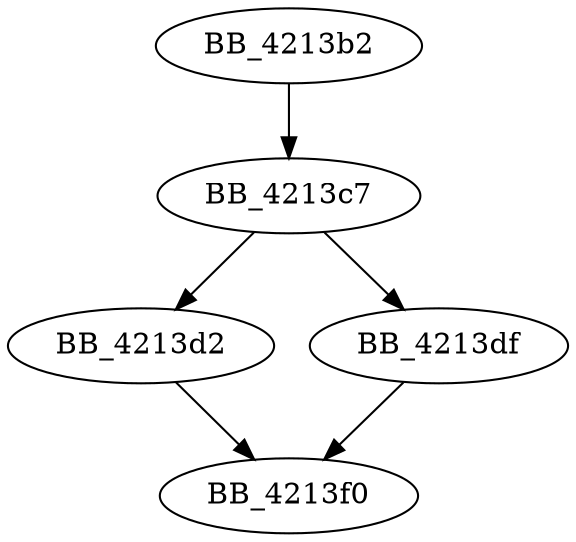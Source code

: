 DiGraph __getbuf{
BB_4213b2->BB_4213c7
BB_4213c7->BB_4213d2
BB_4213c7->BB_4213df
BB_4213d2->BB_4213f0
BB_4213df->BB_4213f0
}
